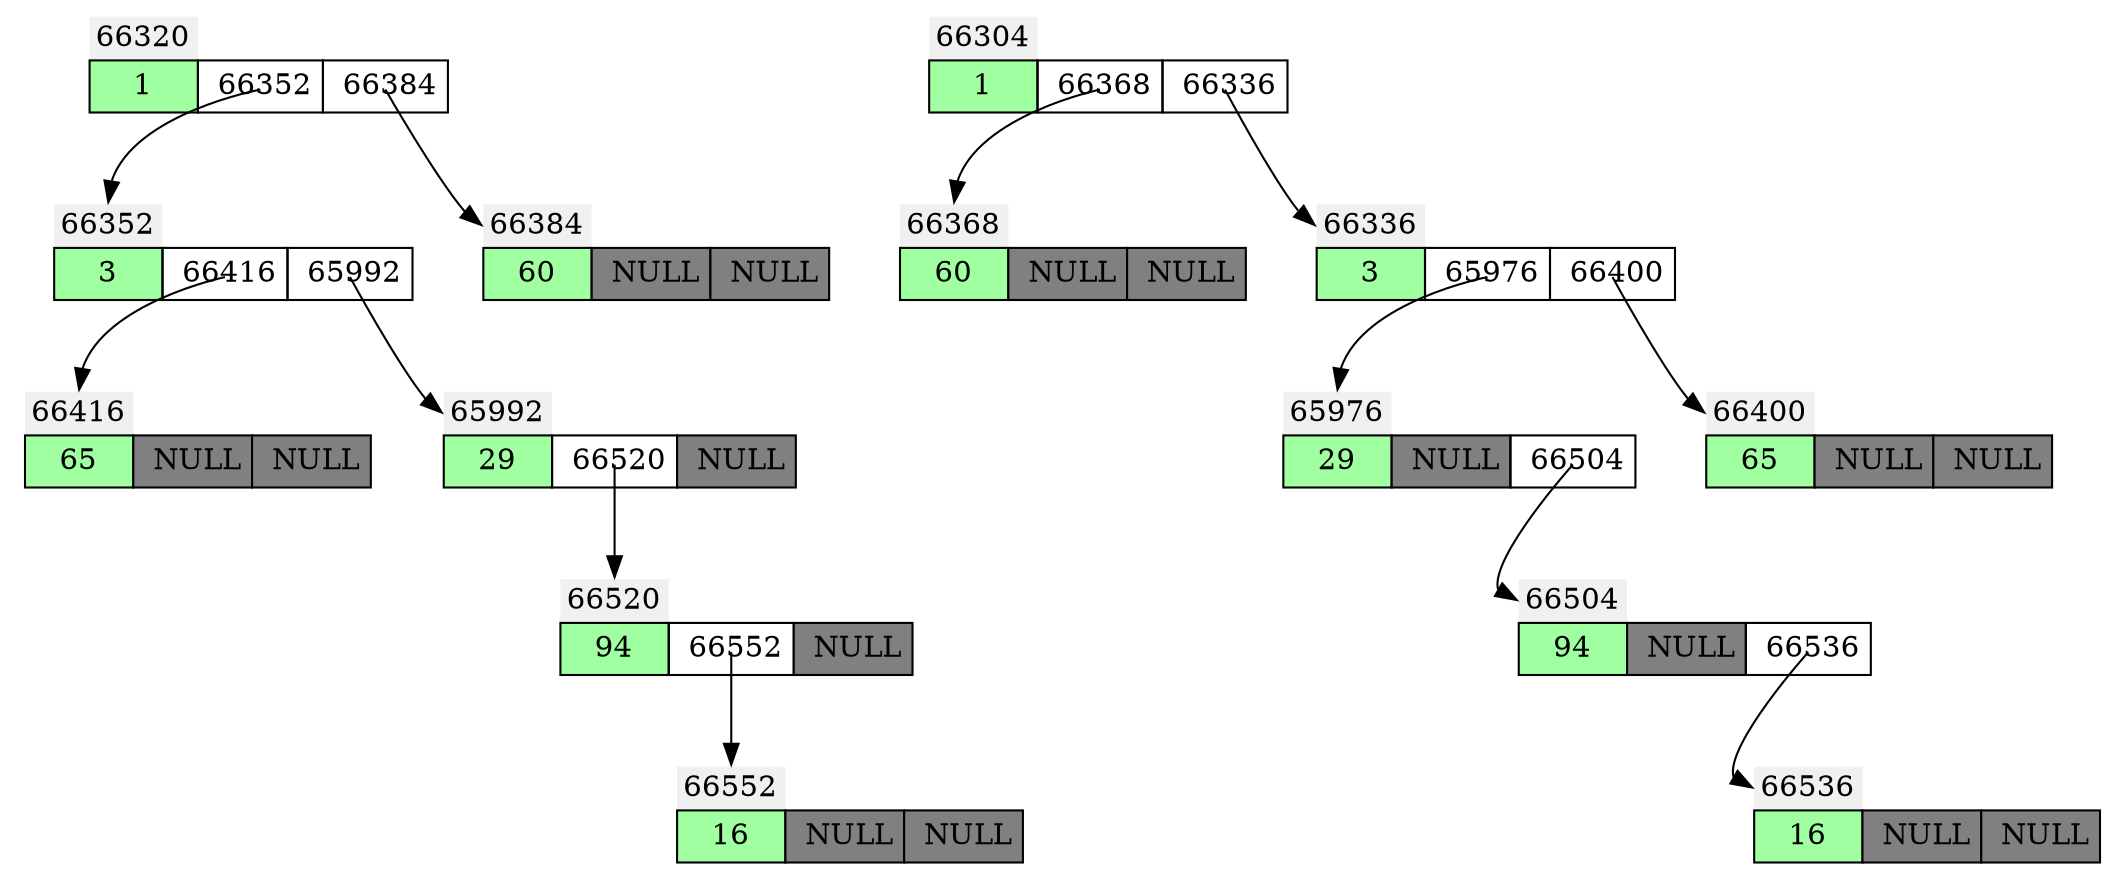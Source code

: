 digraph g
{ 
node [shape=none]
rankdir="TB"
edge[tailclip=false,arrowtail=dot];
node_66320_0
[label=<
<TABLE BORDER="0" CELLBORDER="1" CELLSPACING="0" CELLPADDING="4" >
<TR> <TD CELLPADDING="3" BORDER="0"  ALIGN="LEFT" bgcolor="#f0f0f0" PORT="id">66320</TD> </TR><TR>
<TD PORT="val" bgcolor="#a0FFa0">1</TD>
 <TD PORT="L" > 66352</TD>
 <TD PORT="R" > 66384</TD>
</TR></TABLE>>];
rank = same; node_66320_0;node_66352_0;
node_66320_0:L:c -> node_66352_0:id ;
node_66320_0:R:c -> node_66384_0:id ;
node_66352_0
[label=<
<TABLE BORDER="0" CELLBORDER="1" CELLSPACING="0" CELLPADDING="4" >
<TR> <TD CELLPADDING="3" BORDER="0"  ALIGN="LEFT" bgcolor="#f0f0f0" PORT="id">66352</TD> </TR><TR>
<TD PORT="val" bgcolor="#a0FFa0">3</TD>
 <TD PORT="L" > 66416</TD>
 <TD PORT="R" > 65992</TD>
</TR></TABLE>>];
rank = same; node_66352_0;node_66416_0;
node_66352_0:L:c -> node_66416_0:id ;
node_66352_0:R:c -> node_65992_0:id ;
node_66416_0
[label=<
<TABLE BORDER="0" CELLBORDER="1" CELLSPACING="0" CELLPADDING="4" >
<TR> <TD CELLPADDING="3" BORDER="0"  ALIGN="LEFT" bgcolor="#f0f0f0" PORT="id">66416</TD> </TR><TR>
<TD PORT="val" bgcolor="#a0FFa0">65</TD>
 <TD PORT="L" bgcolor="#808080"> NULL</TD>
 <TD PORT="R" bgcolor="#808080"> NULL</TD>
</TR></TABLE>>];
node_65992_0
[label=<
<TABLE BORDER="0" CELLBORDER="1" CELLSPACING="0" CELLPADDING="4" >
<TR> <TD CELLPADDING="3" BORDER="0"  ALIGN="LEFT" bgcolor="#f0f0f0" PORT="id">65992</TD> </TR><TR>
<TD PORT="val" bgcolor="#a0FFa0">29</TD>
 <TD PORT="L" > 66520</TD>
 <TD PORT="R" bgcolor="#808080"> NULL</TD>
</TR></TABLE>>];
node_65992_0:L:c -> node_66520_0:id ;
node_66520_0
[label=<
<TABLE BORDER="0" CELLBORDER="1" CELLSPACING="0" CELLPADDING="4" >
<TR> <TD CELLPADDING="3" BORDER="0"  ALIGN="LEFT" bgcolor="#f0f0f0" PORT="id">66520</TD> </TR><TR>
<TD PORT="val" bgcolor="#a0FFa0">94</TD>
 <TD PORT="L" > 66552</TD>
 <TD PORT="R" bgcolor="#808080"> NULL</TD>
</TR></TABLE>>];
node_66520_0:L:c -> node_66552_0:id ;
node_66552_0
[label=<
<TABLE BORDER="0" CELLBORDER="1" CELLSPACING="0" CELLPADDING="4" >
<TR> <TD CELLPADDING="3" BORDER="0"  ALIGN="LEFT" bgcolor="#f0f0f0" PORT="id">66552</TD> </TR><TR>
<TD PORT="val" bgcolor="#a0FFa0">16</TD>
 <TD PORT="L" bgcolor="#808080"> NULL</TD>
 <TD PORT="R" bgcolor="#808080"> NULL</TD>
</TR></TABLE>>];
node_66384_0
[label=<
<TABLE BORDER="0" CELLBORDER="1" CELLSPACING="0" CELLPADDING="4" >
<TR> <TD CELLPADDING="3" BORDER="0"  ALIGN="LEFT" bgcolor="#f0f0f0" PORT="id">66384</TD> </TR><TR>
<TD PORT="val" bgcolor="#a0FFa0">60</TD>
 <TD PORT="L" bgcolor="#808080"> NULL</TD>
 <TD PORT="R" bgcolor="#808080"> NULL</TD>
</TR></TABLE>>];
node_66304_1
[label=<
<TABLE BORDER="0" CELLBORDER="1" CELLSPACING="0" CELLPADDING="4" >
<TR> <TD CELLPADDING="3" BORDER="0"  ALIGN="LEFT" bgcolor="#f0f0f0" PORT="id">66304</TD> </TR><TR>
<TD PORT="val" bgcolor="#a0FFa0">1</TD>
 <TD PORT="L" > 66368</TD>
 <TD PORT="R" > 66336</TD>
</TR></TABLE>>];
rank = same; node_66304_1;node_66368_1;
node_66304_1:L:c -> node_66368_1:id ;
node_66304_1:R:c -> node_66336_1:id ;
node_66368_1
[label=<
<TABLE BORDER="0" CELLBORDER="1" CELLSPACING="0" CELLPADDING="4" >
<TR> <TD CELLPADDING="3" BORDER="0"  ALIGN="LEFT" bgcolor="#f0f0f0" PORT="id">66368</TD> </TR><TR>
<TD PORT="val" bgcolor="#a0FFa0">60</TD>
 <TD PORT="L" bgcolor="#808080"> NULL</TD>
 <TD PORT="R" bgcolor="#808080"> NULL</TD>
</TR></TABLE>>];
node_66336_1
[label=<
<TABLE BORDER="0" CELLBORDER="1" CELLSPACING="0" CELLPADDING="4" >
<TR> <TD CELLPADDING="3" BORDER="0"  ALIGN="LEFT" bgcolor="#f0f0f0" PORT="id">66336</TD> </TR><TR>
<TD PORT="val" bgcolor="#a0FFa0">3</TD>
 <TD PORT="L" > 65976</TD>
 <TD PORT="R" > 66400</TD>
</TR></TABLE>>];
rank = same; node_66336_1;node_65976_1;
node_66336_1:L:c -> node_65976_1:id ;
node_66336_1:R:c -> node_66400_1:id ;
node_65976_1
[label=<
<TABLE BORDER="0" CELLBORDER="1" CELLSPACING="0" CELLPADDING="4" >
<TR> <TD CELLPADDING="3" BORDER="0"  ALIGN="LEFT" bgcolor="#f0f0f0" PORT="id">65976</TD> </TR><TR>
<TD PORT="val" bgcolor="#a0FFa0">29</TD>
 <TD PORT="L" bgcolor="#808080"> NULL</TD>
 <TD PORT="R" > 66504</TD>
</TR></TABLE>>];
node_65976_1:R:c -> node_66504_1:id ;
node_66504_1
[label=<
<TABLE BORDER="0" CELLBORDER="1" CELLSPACING="0" CELLPADDING="4" >
<TR> <TD CELLPADDING="3" BORDER="0"  ALIGN="LEFT" bgcolor="#f0f0f0" PORT="id">66504</TD> </TR><TR>
<TD PORT="val" bgcolor="#a0FFa0">94</TD>
 <TD PORT="L" bgcolor="#808080"> NULL</TD>
 <TD PORT="R" > 66536</TD>
</TR></TABLE>>];
node_66504_1:R:c -> node_66536_1:id ;
node_66536_1
[label=<
<TABLE BORDER="0" CELLBORDER="1" CELLSPACING="0" CELLPADDING="4" >
<TR> <TD CELLPADDING="3" BORDER="0"  ALIGN="LEFT" bgcolor="#f0f0f0" PORT="id">66536</TD> </TR><TR>
<TD PORT="val" bgcolor="#a0FFa0">16</TD>
 <TD PORT="L" bgcolor="#808080"> NULL</TD>
 <TD PORT="R" bgcolor="#808080"> NULL</TD>
</TR></TABLE>>];
node_66400_1
[label=<
<TABLE BORDER="0" CELLBORDER="1" CELLSPACING="0" CELLPADDING="4" >
<TR> <TD CELLPADDING="3" BORDER="0"  ALIGN="LEFT" bgcolor="#f0f0f0" PORT="id">66400</TD> </TR><TR>
<TD PORT="val" bgcolor="#a0FFa0">65</TD>
 <TD PORT="L" bgcolor="#808080"> NULL</TD>
 <TD PORT="R" bgcolor="#808080"> NULL</TD>
</TR></TABLE>>];
}
